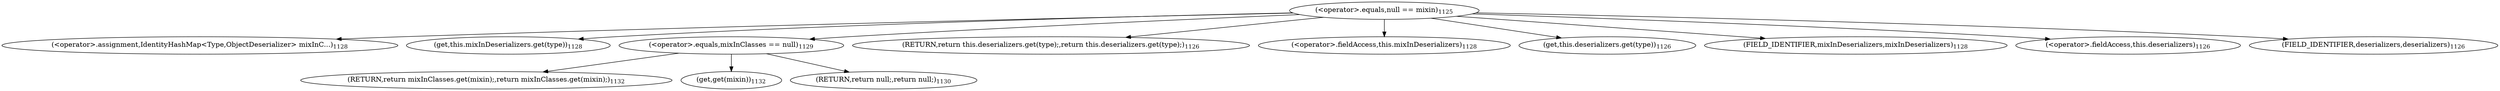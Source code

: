 digraph "get" {  
"3253" [label = <(&lt;operator&gt;.assignment,IdentityHashMap&lt;Type,ObjectDeserializer&gt; mixInC...)<SUB>1128</SUB>> ]
"3266" [label = <(RETURN,return mixInClasses.get(mixin);,return mixInClasses.get(mixin);)<SUB>1132</SUB>> ]
"3243" [label = <(&lt;operator&gt;.equals,null == mixin)<SUB>1125</SUB>> ]
"3255" [label = <(get,this.mixInDeserializers.get(type))<SUB>1128</SUB>> ]
"3260" [label = <(&lt;operator&gt;.equals,mixInClasses == null)<SUB>1129</SUB>> ]
"3267" [label = <(get,get(mixin))<SUB>1132</SUB>> ]
"3247" [label = <(RETURN,return this.deserializers.get(type);,return this.deserializers.get(type);)<SUB>1126</SUB>> ]
"3256" [label = <(&lt;operator&gt;.fieldAccess,this.mixInDeserializers)<SUB>1128</SUB>> ]
"3264" [label = <(RETURN,return null;,return null;)<SUB>1130</SUB>> ]
"3248" [label = <(get,this.deserializers.get(type))<SUB>1126</SUB>> ]
"3257" [label = <(FIELD_IDENTIFIER,mixInDeserializers,mixInDeserializers)<SUB>1128</SUB>> ]
"3249" [label = <(&lt;operator&gt;.fieldAccess,this.deserializers)<SUB>1126</SUB>> ]
"3250" [label = <(FIELD_IDENTIFIER,deserializers,deserializers)<SUB>1126</SUB>> ]
  "3243" -> "3248" 
  "3243" -> "3247" 
  "3243" -> "3250" 
  "3243" -> "3253" 
  "3243" -> "3260" 
  "3243" -> "3255" 
  "3243" -> "3249" 
  "3243" -> "3257" 
  "3243" -> "3256" 
  "3260" -> "3266" 
  "3260" -> "3264" 
  "3260" -> "3267" 
}
